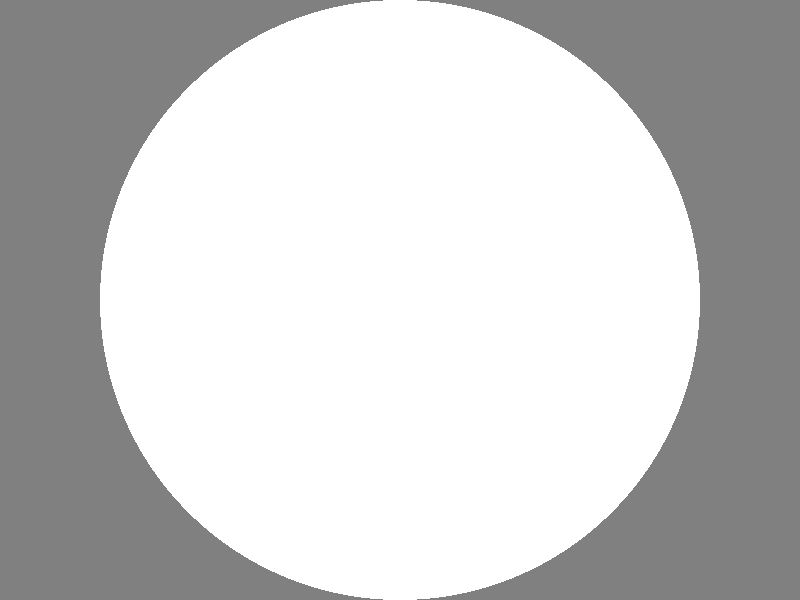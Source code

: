 global_settings {
  ambient_light rgb < 1.0, 1.0, 1.0 >
  assumed_gamma 2.2
}

background {
  colour rgbt <0.5, 0.5, 0.5, 1 >
}

camera {
  orthographic
  location <0, 0, -2>
  look_at  <0, 0,  0>
  right x * image_width / image_height
  up y
}

light_source {
  <0, 100, -100>
  rgb <1, 1, 0.8>
}

sphere {
  <0, 0, 0>, 0.5
  pigment {
    colour rgb <1, 1, 1>
  }
  finish {
    ambient 0.0
    diffuse 0.8
    reflection 0.2
  }
}
